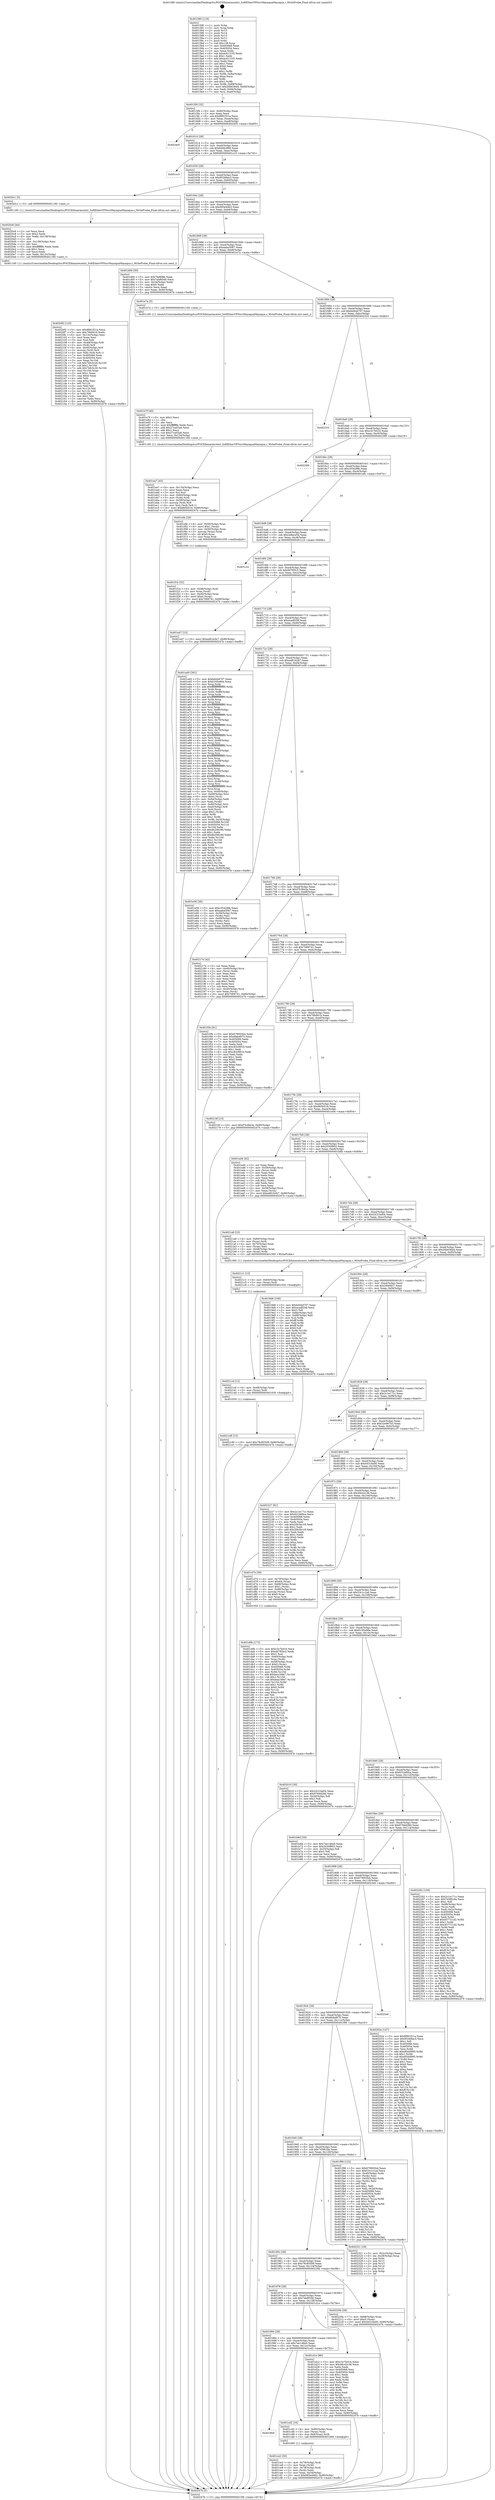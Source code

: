 digraph "0x401580" {
  label = "0x401580 (/mnt/c/Users/mathe/Desktop/tcc/POCII/binaries/extr_SoftEtherVPNsrcMayaquaMayaqua.c_WriteProbe_Final-ollvm.out::main(0))"
  labelloc = "t"
  node[shape=record]

  Entry [label="",width=0.3,height=0.3,shape=circle,fillcolor=black,style=filled]
  "0x4015f4" [label="{
     0x4015f4 [32]\l
     | [instrs]\l
     &nbsp;&nbsp;0x4015f4 \<+6\>: mov -0x90(%rbp),%eax\l
     &nbsp;&nbsp;0x4015fa \<+2\>: mov %eax,%ecx\l
     &nbsp;&nbsp;0x4015fc \<+6\>: sub $0x8891f21a,%ecx\l
     &nbsp;&nbsp;0x401602 \<+6\>: mov %eax,-0xa4(%rbp)\l
     &nbsp;&nbsp;0x401608 \<+6\>: mov %ecx,-0xa8(%rbp)\l
     &nbsp;&nbsp;0x40160e \<+6\>: je 0000000000402405 \<main+0xe85\>\l
  }"]
  "0x402405" [label="{
     0x402405\l
  }", style=dashed]
  "0x401614" [label="{
     0x401614 [28]\l
     | [instrs]\l
     &nbsp;&nbsp;0x401614 \<+5\>: jmp 0000000000401619 \<main+0x99\>\l
     &nbsp;&nbsp;0x401619 \<+6\>: mov -0xa4(%rbp),%eax\l
     &nbsp;&nbsp;0x40161f \<+5\>: sub $0x9446c666,%eax\l
     &nbsp;&nbsp;0x401624 \<+6\>: mov %eax,-0xac(%rbp)\l
     &nbsp;&nbsp;0x40162a \<+6\>: je 0000000000401cc3 \<main+0x743\>\l
  }"]
  Exit [label="",width=0.3,height=0.3,shape=circle,fillcolor=black,style=filled,peripheries=2]
  "0x401cc3" [label="{
     0x401cc3\l
  }", style=dashed]
  "0x401630" [label="{
     0x401630 [28]\l
     | [instrs]\l
     &nbsp;&nbsp;0x401630 \<+5\>: jmp 0000000000401635 \<main+0xb5\>\l
     &nbsp;&nbsp;0x401635 \<+6\>: mov -0xa4(%rbp),%eax\l
     &nbsp;&nbsp;0x40163b \<+5\>: sub $0x95268ac3,%eax\l
     &nbsp;&nbsp;0x401640 \<+6\>: mov %eax,-0xb0(%rbp)\l
     &nbsp;&nbsp;0x401646 \<+6\>: je 00000000004020c1 \<main+0xb41\>\l
  }"]
  "0x4021d9" [label="{
     0x4021d9 [15]\l
     | [instrs]\l
     &nbsp;&nbsp;0x4021d9 \<+10\>: movl $0x78c85509,-0x90(%rbp)\l
     &nbsp;&nbsp;0x4021e3 \<+5\>: jmp 000000000040247b \<main+0xefb\>\l
  }"]
  "0x4020c1" [label="{
     0x4020c1 [5]\l
     | [instrs]\l
     &nbsp;&nbsp;0x4020c1 \<+5\>: call 0000000000401160 \<next_i\>\l
     | [calls]\l
     &nbsp;&nbsp;0x401160 \{1\} (/mnt/c/Users/mathe/Desktop/tcc/POCII/binaries/extr_SoftEtherVPNsrcMayaquaMayaqua.c_WriteProbe_Final-ollvm.out::next_i)\l
  }"]
  "0x40164c" [label="{
     0x40164c [28]\l
     | [instrs]\l
     &nbsp;&nbsp;0x40164c \<+5\>: jmp 0000000000401651 \<main+0xd1\>\l
     &nbsp;&nbsp;0x401651 \<+6\>: mov -0xa4(%rbp),%eax\l
     &nbsp;&nbsp;0x401657 \<+5\>: sub $0x993e4463,%eax\l
     &nbsp;&nbsp;0x40165c \<+6\>: mov %eax,-0xb4(%rbp)\l
     &nbsp;&nbsp;0x401662 \<+6\>: je 0000000000401d00 \<main+0x780\>\l
  }"]
  "0x4021cd" [label="{
     0x4021cd [12]\l
     | [instrs]\l
     &nbsp;&nbsp;0x4021cd \<+4\>: mov -0x48(%rbp),%rax\l
     &nbsp;&nbsp;0x4021d1 \<+3\>: mov (%rax),%rdi\l
     &nbsp;&nbsp;0x4021d4 \<+5\>: call 0000000000401030 \<free@plt\>\l
     | [calls]\l
     &nbsp;&nbsp;0x401030 \{1\} (unknown)\l
  }"]
  "0x401d00" [label="{
     0x401d00 [30]\l
     | [instrs]\l
     &nbsp;&nbsp;0x401d00 \<+5\>: mov $0x7faf6f8b,%eax\l
     &nbsp;&nbsp;0x401d05 \<+5\>: mov $0x7abf6546,%ecx\l
     &nbsp;&nbsp;0x401d0a \<+3\>: mov -0x34(%rbp),%edx\l
     &nbsp;&nbsp;0x401d0d \<+3\>: cmp $0x0,%edx\l
     &nbsp;&nbsp;0x401d10 \<+3\>: cmove %ecx,%eax\l
     &nbsp;&nbsp;0x401d13 \<+6\>: mov %eax,-0x90(%rbp)\l
     &nbsp;&nbsp;0x401d19 \<+5\>: jmp 000000000040247b \<main+0xefb\>\l
  }"]
  "0x401668" [label="{
     0x401668 [28]\l
     | [instrs]\l
     &nbsp;&nbsp;0x401668 \<+5\>: jmp 000000000040166d \<main+0xed\>\l
     &nbsp;&nbsp;0x40166d \<+6\>: mov -0xa4(%rbp),%eax\l
     &nbsp;&nbsp;0x401673 \<+5\>: sub $0xaaba3087,%eax\l
     &nbsp;&nbsp;0x401678 \<+6\>: mov %eax,-0xb8(%rbp)\l
     &nbsp;&nbsp;0x40167e \<+6\>: je 0000000000401e7a \<main+0x8fa\>\l
  }"]
  "0x4021c1" [label="{
     0x4021c1 [12]\l
     | [instrs]\l
     &nbsp;&nbsp;0x4021c1 \<+4\>: mov -0x60(%rbp),%rax\l
     &nbsp;&nbsp;0x4021c5 \<+3\>: mov (%rax),%rdi\l
     &nbsp;&nbsp;0x4021c8 \<+5\>: call 0000000000401030 \<free@plt\>\l
     | [calls]\l
     &nbsp;&nbsp;0x401030 \{1\} (unknown)\l
  }"]
  "0x401e7a" [label="{
     0x401e7a [5]\l
     | [instrs]\l
     &nbsp;&nbsp;0x401e7a \<+5\>: call 0000000000401160 \<next_i\>\l
     | [calls]\l
     &nbsp;&nbsp;0x401160 \{1\} (/mnt/c/Users/mathe/Desktop/tcc/POCII/binaries/extr_SoftEtherVPNsrcMayaquaMayaqua.c_WriteProbe_Final-ollvm.out::next_i)\l
  }"]
  "0x401684" [label="{
     0x401684 [28]\l
     | [instrs]\l
     &nbsp;&nbsp;0x401684 \<+5\>: jmp 0000000000401689 \<main+0x109\>\l
     &nbsp;&nbsp;0x401689 \<+6\>: mov -0xa4(%rbp),%eax\l
     &nbsp;&nbsp;0x40168f \<+5\>: sub $0xbd44d707,%eax\l
     &nbsp;&nbsp;0x401694 \<+6\>: mov %eax,-0xbc(%rbp)\l
     &nbsp;&nbsp;0x40169a \<+6\>: je 0000000000402333 \<main+0xdb3\>\l
  }"]
  "0x4020f2" [label="{
     0x4020f2 [125]\l
     | [instrs]\l
     &nbsp;&nbsp;0x4020f2 \<+5\>: mov $0x8891f21a,%ecx\l
     &nbsp;&nbsp;0x4020f7 \<+5\>: mov $0x76b841b,%edx\l
     &nbsp;&nbsp;0x4020fc \<+6\>: mov -0x13c(%rbp),%esi\l
     &nbsp;&nbsp;0x402102 \<+3\>: imul %eax,%esi\l
     &nbsp;&nbsp;0x402105 \<+3\>: mov %sil,%dil\l
     &nbsp;&nbsp;0x402108 \<+4\>: mov -0x48(%rbp),%r8\l
     &nbsp;&nbsp;0x40210c \<+3\>: mov (%r8),%r8\l
     &nbsp;&nbsp;0x40210f \<+4\>: mov -0x40(%rbp),%r9\l
     &nbsp;&nbsp;0x402113 \<+3\>: movslq (%r9),%r9\l
     &nbsp;&nbsp;0x402116 \<+4\>: mov %dil,(%r8,%r9,1)\l
     &nbsp;&nbsp;0x40211a \<+7\>: mov 0x405068,%eax\l
     &nbsp;&nbsp;0x402121 \<+7\>: mov 0x405054,%esi\l
     &nbsp;&nbsp;0x402128 \<+3\>: mov %eax,%r10d\l
     &nbsp;&nbsp;0x40212b \<+7\>: sub $0x7bfc3c20,%r10d\l
     &nbsp;&nbsp;0x402132 \<+4\>: sub $0x1,%r10d\l
     &nbsp;&nbsp;0x402136 \<+7\>: add $0x7bfc3c20,%r10d\l
     &nbsp;&nbsp;0x40213d \<+4\>: imul %r10d,%eax\l
     &nbsp;&nbsp;0x402141 \<+3\>: and $0x1,%eax\l
     &nbsp;&nbsp;0x402144 \<+3\>: cmp $0x0,%eax\l
     &nbsp;&nbsp;0x402147 \<+4\>: sete %dil\l
     &nbsp;&nbsp;0x40214b \<+3\>: cmp $0xa,%esi\l
     &nbsp;&nbsp;0x40214e \<+4\>: setl %r11b\l
     &nbsp;&nbsp;0x402152 \<+3\>: mov %dil,%bl\l
     &nbsp;&nbsp;0x402155 \<+3\>: and %r11b,%bl\l
     &nbsp;&nbsp;0x402158 \<+3\>: xor %r11b,%dil\l
     &nbsp;&nbsp;0x40215b \<+3\>: or %dil,%bl\l
     &nbsp;&nbsp;0x40215e \<+3\>: test $0x1,%bl\l
     &nbsp;&nbsp;0x402161 \<+3\>: cmovne %edx,%ecx\l
     &nbsp;&nbsp;0x402164 \<+6\>: mov %ecx,-0x90(%rbp)\l
     &nbsp;&nbsp;0x40216a \<+5\>: jmp 000000000040247b \<main+0xefb\>\l
  }"]
  "0x402333" [label="{
     0x402333\l
  }", style=dashed]
  "0x4016a0" [label="{
     0x4016a0 [28]\l
     | [instrs]\l
     &nbsp;&nbsp;0x4016a0 \<+5\>: jmp 00000000004016a5 \<main+0x125\>\l
     &nbsp;&nbsp;0x4016a5 \<+6\>: mov -0xa4(%rbp),%eax\l
     &nbsp;&nbsp;0x4016ab \<+5\>: sub $0xc3c7b016,%eax\l
     &nbsp;&nbsp;0x4016b0 \<+6\>: mov %eax,-0xc0(%rbp)\l
     &nbsp;&nbsp;0x4016b6 \<+6\>: je 0000000000402399 \<main+0xe19\>\l
  }"]
  "0x4020c6" [label="{
     0x4020c6 [44]\l
     | [instrs]\l
     &nbsp;&nbsp;0x4020c6 \<+2\>: xor %ecx,%ecx\l
     &nbsp;&nbsp;0x4020c8 \<+5\>: mov $0x2,%edx\l
     &nbsp;&nbsp;0x4020cd \<+6\>: mov %edx,-0x138(%rbp)\l
     &nbsp;&nbsp;0x4020d3 \<+1\>: cltd\l
     &nbsp;&nbsp;0x4020d4 \<+6\>: mov -0x138(%rbp),%esi\l
     &nbsp;&nbsp;0x4020da \<+2\>: idiv %esi\l
     &nbsp;&nbsp;0x4020dc \<+6\>: imul $0xfffffffe,%edx,%edx\l
     &nbsp;&nbsp;0x4020e2 \<+3\>: sub $0x1,%ecx\l
     &nbsp;&nbsp;0x4020e5 \<+2\>: sub %ecx,%edx\l
     &nbsp;&nbsp;0x4020e7 \<+6\>: mov %edx,-0x13c(%rbp)\l
     &nbsp;&nbsp;0x4020ed \<+5\>: call 0000000000401160 \<next_i\>\l
     | [calls]\l
     &nbsp;&nbsp;0x401160 \{1\} (/mnt/c/Users/mathe/Desktop/tcc/POCII/binaries/extr_SoftEtherVPNsrcMayaquaMayaqua.c_WriteProbe_Final-ollvm.out::next_i)\l
  }"]
  "0x402399" [label="{
     0x402399\l
  }", style=dashed]
  "0x4016bc" [label="{
     0x4016bc [28]\l
     | [instrs]\l
     &nbsp;&nbsp;0x4016bc \<+5\>: jmp 00000000004016c1 \<main+0x141\>\l
     &nbsp;&nbsp;0x4016c1 \<+6\>: mov -0xa4(%rbp),%eax\l
     &nbsp;&nbsp;0x4016c7 \<+5\>: sub $0xc55428fe,%eax\l
     &nbsp;&nbsp;0x4016cc \<+6\>: mov %eax,-0xc4(%rbp)\l
     &nbsp;&nbsp;0x4016d2 \<+6\>: je 0000000000401efe \<main+0x97e\>\l
  }"]
  "0x401f1b" [label="{
     0x401f1b [32]\l
     | [instrs]\l
     &nbsp;&nbsp;0x401f1b \<+4\>: mov -0x48(%rbp),%rdi\l
     &nbsp;&nbsp;0x401f1f \<+3\>: mov %rax,(%rdi)\l
     &nbsp;&nbsp;0x401f22 \<+4\>: mov -0x40(%rbp),%rax\l
     &nbsp;&nbsp;0x401f26 \<+6\>: movl $0x0,(%rax)\l
     &nbsp;&nbsp;0x401f2c \<+10\>: movl $0x7069741,-0x90(%rbp)\l
     &nbsp;&nbsp;0x401f36 \<+5\>: jmp 000000000040247b \<main+0xefb\>\l
  }"]
  "0x401efe" [label="{
     0x401efe [29]\l
     | [instrs]\l
     &nbsp;&nbsp;0x401efe \<+4\>: mov -0x50(%rbp),%rax\l
     &nbsp;&nbsp;0x401f02 \<+6\>: movl $0x1,(%rax)\l
     &nbsp;&nbsp;0x401f08 \<+4\>: mov -0x50(%rbp),%rax\l
     &nbsp;&nbsp;0x401f0c \<+3\>: movslq (%rax),%rax\l
     &nbsp;&nbsp;0x401f0f \<+4\>: shl $0x0,%rax\l
     &nbsp;&nbsp;0x401f13 \<+3\>: mov %rax,%rdi\l
     &nbsp;&nbsp;0x401f16 \<+5\>: call 0000000000401050 \<malloc@plt\>\l
     | [calls]\l
     &nbsp;&nbsp;0x401050 \{1\} (unknown)\l
  }"]
  "0x4016d8" [label="{
     0x4016d8 [28]\l
     | [instrs]\l
     &nbsp;&nbsp;0x4016d8 \<+5\>: jmp 00000000004016dd \<main+0x15d\>\l
     &nbsp;&nbsp;0x4016dd \<+6\>: mov -0xa4(%rbp),%eax\l
     &nbsp;&nbsp;0x4016e3 \<+5\>: sub $0xcb8ece5d,%eax\l
     &nbsp;&nbsp;0x4016e8 \<+6\>: mov %eax,-0xc8(%rbp)\l
     &nbsp;&nbsp;0x4016ee \<+6\>: je 0000000000401c1e \<main+0x69e\>\l
  }"]
  "0x401ea7" [label="{
     0x401ea7 [45]\l
     | [instrs]\l
     &nbsp;&nbsp;0x401ea7 \<+6\>: mov -0x134(%rbp),%ecx\l
     &nbsp;&nbsp;0x401ead \<+3\>: imul %eax,%ecx\l
     &nbsp;&nbsp;0x401eb0 \<+3\>: mov %cl,%sil\l
     &nbsp;&nbsp;0x401eb3 \<+4\>: mov -0x60(%rbp),%rdi\l
     &nbsp;&nbsp;0x401eb7 \<+3\>: mov (%rdi),%rdi\l
     &nbsp;&nbsp;0x401eba \<+4\>: mov -0x58(%rbp),%r8\l
     &nbsp;&nbsp;0x401ebe \<+3\>: movslq (%r8),%r8\l
     &nbsp;&nbsp;0x401ec1 \<+4\>: mov %sil,(%rdi,%r8,1)\l
     &nbsp;&nbsp;0x401ec5 \<+10\>: movl $0x865b516,-0x90(%rbp)\l
     &nbsp;&nbsp;0x401ecf \<+5\>: jmp 000000000040247b \<main+0xefb\>\l
  }"]
  "0x401c1e" [label="{
     0x401c1e\l
  }", style=dashed]
  "0x4016f4" [label="{
     0x4016f4 [28]\l
     | [instrs]\l
     &nbsp;&nbsp;0x4016f4 \<+5\>: jmp 00000000004016f9 \<main+0x179\>\l
     &nbsp;&nbsp;0x4016f9 \<+6\>: mov -0xa4(%rbp),%eax\l
     &nbsp;&nbsp;0x4016ff \<+5\>: sub $0xdd7f05c2,%eax\l
     &nbsp;&nbsp;0x401704 \<+6\>: mov %eax,-0xcc(%rbp)\l
     &nbsp;&nbsp;0x40170a \<+6\>: je 0000000000401e47 \<main+0x8c7\>\l
  }"]
  "0x401e7f" [label="{
     0x401e7f [40]\l
     | [instrs]\l
     &nbsp;&nbsp;0x401e7f \<+5\>: mov $0x2,%ecx\l
     &nbsp;&nbsp;0x401e84 \<+1\>: cltd\l
     &nbsp;&nbsp;0x401e85 \<+2\>: idiv %ecx\l
     &nbsp;&nbsp;0x401e87 \<+6\>: imul $0xfffffffe,%edx,%ecx\l
     &nbsp;&nbsp;0x401e8d \<+6\>: add $0x27ca02a6,%ecx\l
     &nbsp;&nbsp;0x401e93 \<+3\>: add $0x1,%ecx\l
     &nbsp;&nbsp;0x401e96 \<+6\>: sub $0x27ca02a6,%ecx\l
     &nbsp;&nbsp;0x401e9c \<+6\>: mov %ecx,-0x134(%rbp)\l
     &nbsp;&nbsp;0x401ea2 \<+5\>: call 0000000000401160 \<next_i\>\l
     | [calls]\l
     &nbsp;&nbsp;0x401160 \{1\} (/mnt/c/Users/mathe/Desktop/tcc/POCII/binaries/extr_SoftEtherVPNsrcMayaquaMayaqua.c_WriteProbe_Final-ollvm.out::next_i)\l
  }"]
  "0x401e47" [label="{
     0x401e47 [15]\l
     | [instrs]\l
     &nbsp;&nbsp;0x401e47 \<+10\>: movl $0xed81b2b7,-0x90(%rbp)\l
     &nbsp;&nbsp;0x401e51 \<+5\>: jmp 000000000040247b \<main+0xefb\>\l
  }"]
  "0x401710" [label="{
     0x401710 [28]\l
     | [instrs]\l
     &nbsp;&nbsp;0x401710 \<+5\>: jmp 0000000000401715 \<main+0x195\>\l
     &nbsp;&nbsp;0x401715 \<+6\>: mov -0xa4(%rbp),%eax\l
     &nbsp;&nbsp;0x40171b \<+5\>: sub $0xecadf258,%eax\l
     &nbsp;&nbsp;0x401720 \<+6\>: mov %eax,-0xd0(%rbp)\l
     &nbsp;&nbsp;0x401726 \<+6\>: je 0000000000401a40 \<main+0x4c0\>\l
  }"]
  "0x401d9b" [label="{
     0x401d9b [172]\l
     | [instrs]\l
     &nbsp;&nbsp;0x401d9b \<+5\>: mov $0xc3c7b016,%ecx\l
     &nbsp;&nbsp;0x401da0 \<+5\>: mov $0xdd7f05c2,%edx\l
     &nbsp;&nbsp;0x401da5 \<+3\>: mov $0x1,%sil\l
     &nbsp;&nbsp;0x401da8 \<+4\>: mov -0x60(%rbp),%rdi\l
     &nbsp;&nbsp;0x401dac \<+3\>: mov %rax,(%rdi)\l
     &nbsp;&nbsp;0x401daf \<+4\>: mov -0x58(%rbp),%rax\l
     &nbsp;&nbsp;0x401db3 \<+6\>: movl $0x0,(%rax)\l
     &nbsp;&nbsp;0x401db9 \<+8\>: mov 0x405068,%r8d\l
     &nbsp;&nbsp;0x401dc1 \<+8\>: mov 0x405054,%r9d\l
     &nbsp;&nbsp;0x401dc9 \<+3\>: mov %r8d,%r10d\l
     &nbsp;&nbsp;0x401dcc \<+7\>: add $0xbea168e7,%r10d\l
     &nbsp;&nbsp;0x401dd3 \<+4\>: sub $0x1,%r10d\l
     &nbsp;&nbsp;0x401dd7 \<+7\>: sub $0xbea168e7,%r10d\l
     &nbsp;&nbsp;0x401dde \<+4\>: imul %r10d,%r8d\l
     &nbsp;&nbsp;0x401de2 \<+4\>: and $0x1,%r8d\l
     &nbsp;&nbsp;0x401de6 \<+4\>: cmp $0x0,%r8d\l
     &nbsp;&nbsp;0x401dea \<+4\>: sete %r11b\l
     &nbsp;&nbsp;0x401dee \<+4\>: cmp $0xa,%r9d\l
     &nbsp;&nbsp;0x401df2 \<+3\>: setl %bl\l
     &nbsp;&nbsp;0x401df5 \<+3\>: mov %r11b,%r14b\l
     &nbsp;&nbsp;0x401df8 \<+4\>: xor $0xff,%r14b\l
     &nbsp;&nbsp;0x401dfc \<+3\>: mov %bl,%r15b\l
     &nbsp;&nbsp;0x401dff \<+4\>: xor $0xff,%r15b\l
     &nbsp;&nbsp;0x401e03 \<+4\>: xor $0x0,%sil\l
     &nbsp;&nbsp;0x401e07 \<+3\>: mov %r14b,%r12b\l
     &nbsp;&nbsp;0x401e0a \<+4\>: and $0x0,%r12b\l
     &nbsp;&nbsp;0x401e0e \<+3\>: and %sil,%r11b\l
     &nbsp;&nbsp;0x401e11 \<+3\>: mov %r15b,%r13b\l
     &nbsp;&nbsp;0x401e14 \<+4\>: and $0x0,%r13b\l
     &nbsp;&nbsp;0x401e18 \<+3\>: and %sil,%bl\l
     &nbsp;&nbsp;0x401e1b \<+3\>: or %r11b,%r12b\l
     &nbsp;&nbsp;0x401e1e \<+3\>: or %bl,%r13b\l
     &nbsp;&nbsp;0x401e21 \<+3\>: xor %r13b,%r12b\l
     &nbsp;&nbsp;0x401e24 \<+3\>: or %r15b,%r14b\l
     &nbsp;&nbsp;0x401e27 \<+4\>: xor $0xff,%r14b\l
     &nbsp;&nbsp;0x401e2b \<+4\>: or $0x0,%sil\l
     &nbsp;&nbsp;0x401e2f \<+3\>: and %sil,%r14b\l
     &nbsp;&nbsp;0x401e32 \<+3\>: or %r14b,%r12b\l
     &nbsp;&nbsp;0x401e35 \<+4\>: test $0x1,%r12b\l
     &nbsp;&nbsp;0x401e39 \<+3\>: cmovne %edx,%ecx\l
     &nbsp;&nbsp;0x401e3c \<+6\>: mov %ecx,-0x90(%rbp)\l
     &nbsp;&nbsp;0x401e42 \<+5\>: jmp 000000000040247b \<main+0xefb\>\l
  }"]
  "0x401a40" [label="{
     0x401a40 [301]\l
     | [instrs]\l
     &nbsp;&nbsp;0x401a40 \<+5\>: mov $0xbd44d707,%eax\l
     &nbsp;&nbsp;0x401a45 \<+5\>: mov $0x6165a90e,%ecx\l
     &nbsp;&nbsp;0x401a4a \<+3\>: mov %rsp,%rdx\l
     &nbsp;&nbsp;0x401a4d \<+4\>: add $0xfffffffffffffff0,%rdx\l
     &nbsp;&nbsp;0x401a51 \<+3\>: mov %rdx,%rsp\l
     &nbsp;&nbsp;0x401a54 \<+7\>: mov %rdx,-0x88(%rbp)\l
     &nbsp;&nbsp;0x401a5b \<+3\>: mov %rsp,%rdx\l
     &nbsp;&nbsp;0x401a5e \<+4\>: add $0xfffffffffffffff0,%rdx\l
     &nbsp;&nbsp;0x401a62 \<+3\>: mov %rdx,%rsp\l
     &nbsp;&nbsp;0x401a65 \<+3\>: mov %rsp,%rsi\l
     &nbsp;&nbsp;0x401a68 \<+4\>: add $0xfffffffffffffff0,%rsi\l
     &nbsp;&nbsp;0x401a6c \<+3\>: mov %rsi,%rsp\l
     &nbsp;&nbsp;0x401a6f \<+4\>: mov %rsi,-0x80(%rbp)\l
     &nbsp;&nbsp;0x401a73 \<+3\>: mov %rsp,%rsi\l
     &nbsp;&nbsp;0x401a76 \<+4\>: add $0xfffffffffffffff0,%rsi\l
     &nbsp;&nbsp;0x401a7a \<+3\>: mov %rsi,%rsp\l
     &nbsp;&nbsp;0x401a7d \<+4\>: mov %rsi,-0x78(%rbp)\l
     &nbsp;&nbsp;0x401a81 \<+3\>: mov %rsp,%rsi\l
     &nbsp;&nbsp;0x401a84 \<+4\>: add $0xfffffffffffffff0,%rsi\l
     &nbsp;&nbsp;0x401a88 \<+3\>: mov %rsi,%rsp\l
     &nbsp;&nbsp;0x401a8b \<+4\>: mov %rsi,-0x70(%rbp)\l
     &nbsp;&nbsp;0x401a8f \<+3\>: mov %rsp,%rsi\l
     &nbsp;&nbsp;0x401a92 \<+4\>: add $0xfffffffffffffff0,%rsi\l
     &nbsp;&nbsp;0x401a96 \<+3\>: mov %rsi,%rsp\l
     &nbsp;&nbsp;0x401a99 \<+4\>: mov %rsi,-0x68(%rbp)\l
     &nbsp;&nbsp;0x401a9d \<+3\>: mov %rsp,%rsi\l
     &nbsp;&nbsp;0x401aa0 \<+4\>: add $0xfffffffffffffff0,%rsi\l
     &nbsp;&nbsp;0x401aa4 \<+3\>: mov %rsi,%rsp\l
     &nbsp;&nbsp;0x401aa7 \<+4\>: mov %rsi,-0x60(%rbp)\l
     &nbsp;&nbsp;0x401aab \<+3\>: mov %rsp,%rsi\l
     &nbsp;&nbsp;0x401aae \<+4\>: add $0xfffffffffffffff0,%rsi\l
     &nbsp;&nbsp;0x401ab2 \<+3\>: mov %rsi,%rsp\l
     &nbsp;&nbsp;0x401ab5 \<+4\>: mov %rsi,-0x58(%rbp)\l
     &nbsp;&nbsp;0x401ab9 \<+3\>: mov %rsp,%rsi\l
     &nbsp;&nbsp;0x401abc \<+4\>: add $0xfffffffffffffff0,%rsi\l
     &nbsp;&nbsp;0x401ac0 \<+3\>: mov %rsi,%rsp\l
     &nbsp;&nbsp;0x401ac3 \<+4\>: mov %rsi,-0x50(%rbp)\l
     &nbsp;&nbsp;0x401ac7 \<+3\>: mov %rsp,%rsi\l
     &nbsp;&nbsp;0x401aca \<+4\>: add $0xfffffffffffffff0,%rsi\l
     &nbsp;&nbsp;0x401ace \<+3\>: mov %rsi,%rsp\l
     &nbsp;&nbsp;0x401ad1 \<+4\>: mov %rsi,-0x48(%rbp)\l
     &nbsp;&nbsp;0x401ad5 \<+3\>: mov %rsp,%rsi\l
     &nbsp;&nbsp;0x401ad8 \<+4\>: add $0xfffffffffffffff0,%rsi\l
     &nbsp;&nbsp;0x401adc \<+3\>: mov %rsi,%rsp\l
     &nbsp;&nbsp;0x401adf \<+4\>: mov %rsi,-0x40(%rbp)\l
     &nbsp;&nbsp;0x401ae3 \<+7\>: mov -0x88(%rbp),%rsi\l
     &nbsp;&nbsp;0x401aea \<+6\>: movl $0x0,(%rsi)\l
     &nbsp;&nbsp;0x401af0 \<+6\>: mov -0x94(%rbp),%edi\l
     &nbsp;&nbsp;0x401af6 \<+2\>: mov %edi,(%rdx)\l
     &nbsp;&nbsp;0x401af8 \<+4\>: mov -0x80(%rbp),%rsi\l
     &nbsp;&nbsp;0x401afc \<+7\>: mov -0xa0(%rbp),%r8\l
     &nbsp;&nbsp;0x401b03 \<+3\>: mov %r8,(%rsi)\l
     &nbsp;&nbsp;0x401b06 \<+3\>: cmpl $0x2,(%rdx)\l
     &nbsp;&nbsp;0x401b09 \<+4\>: setne %r9b\l
     &nbsp;&nbsp;0x401b0d \<+4\>: and $0x1,%r9b\l
     &nbsp;&nbsp;0x401b11 \<+4\>: mov %r9b,-0x35(%rbp)\l
     &nbsp;&nbsp;0x401b15 \<+8\>: mov 0x405068,%r10d\l
     &nbsp;&nbsp;0x401b1d \<+8\>: mov 0x405054,%r11d\l
     &nbsp;&nbsp;0x401b25 \<+3\>: mov %r10d,%ebx\l
     &nbsp;&nbsp;0x401b28 \<+6\>: sub $0x6b206c90,%ebx\l
     &nbsp;&nbsp;0x401b2e \<+3\>: sub $0x1,%ebx\l
     &nbsp;&nbsp;0x401b31 \<+6\>: add $0x6b206c90,%ebx\l
     &nbsp;&nbsp;0x401b37 \<+4\>: imul %ebx,%r10d\l
     &nbsp;&nbsp;0x401b3b \<+4\>: and $0x1,%r10d\l
     &nbsp;&nbsp;0x401b3f \<+4\>: cmp $0x0,%r10d\l
     &nbsp;&nbsp;0x401b43 \<+4\>: sete %r9b\l
     &nbsp;&nbsp;0x401b47 \<+4\>: cmp $0xa,%r11d\l
     &nbsp;&nbsp;0x401b4b \<+4\>: setl %r14b\l
     &nbsp;&nbsp;0x401b4f \<+3\>: mov %r9b,%r15b\l
     &nbsp;&nbsp;0x401b52 \<+3\>: and %r14b,%r15b\l
     &nbsp;&nbsp;0x401b55 \<+3\>: xor %r14b,%r9b\l
     &nbsp;&nbsp;0x401b58 \<+3\>: or %r9b,%r15b\l
     &nbsp;&nbsp;0x401b5b \<+4\>: test $0x1,%r15b\l
     &nbsp;&nbsp;0x401b5f \<+3\>: cmovne %ecx,%eax\l
     &nbsp;&nbsp;0x401b62 \<+6\>: mov %eax,-0x90(%rbp)\l
     &nbsp;&nbsp;0x401b68 \<+5\>: jmp 000000000040247b \<main+0xefb\>\l
  }"]
  "0x40172c" [label="{
     0x40172c [28]\l
     | [instrs]\l
     &nbsp;&nbsp;0x40172c \<+5\>: jmp 0000000000401731 \<main+0x1b1\>\l
     &nbsp;&nbsp;0x401731 \<+6\>: mov -0xa4(%rbp),%eax\l
     &nbsp;&nbsp;0x401737 \<+5\>: sub $0xed81b2b7,%eax\l
     &nbsp;&nbsp;0x40173c \<+6\>: mov %eax,-0xd4(%rbp)\l
     &nbsp;&nbsp;0x401742 \<+6\>: je 0000000000401e56 \<main+0x8d6\>\l
  }"]
  "0x401ce2" [label="{
     0x401ce2 [30]\l
     | [instrs]\l
     &nbsp;&nbsp;0x401ce2 \<+4\>: mov -0x78(%rbp),%rdi\l
     &nbsp;&nbsp;0x401ce6 \<+2\>: mov %eax,(%rdi)\l
     &nbsp;&nbsp;0x401ce8 \<+4\>: mov -0x78(%rbp),%rdi\l
     &nbsp;&nbsp;0x401cec \<+2\>: mov (%rdi),%eax\l
     &nbsp;&nbsp;0x401cee \<+3\>: mov %eax,-0x34(%rbp)\l
     &nbsp;&nbsp;0x401cf1 \<+10\>: movl $0x993e4463,-0x90(%rbp)\l
     &nbsp;&nbsp;0x401cfb \<+5\>: jmp 000000000040247b \<main+0xefb\>\l
  }"]
  "0x401e56" [label="{
     0x401e56 [36]\l
     | [instrs]\l
     &nbsp;&nbsp;0x401e56 \<+5\>: mov $0xc55428fe,%eax\l
     &nbsp;&nbsp;0x401e5b \<+5\>: mov $0xaaba3087,%ecx\l
     &nbsp;&nbsp;0x401e60 \<+4\>: mov -0x58(%rbp),%rdx\l
     &nbsp;&nbsp;0x401e64 \<+2\>: mov (%rdx),%esi\l
     &nbsp;&nbsp;0x401e66 \<+4\>: mov -0x68(%rbp),%rdx\l
     &nbsp;&nbsp;0x401e6a \<+2\>: cmp (%rdx),%esi\l
     &nbsp;&nbsp;0x401e6c \<+3\>: cmovl %ecx,%eax\l
     &nbsp;&nbsp;0x401e6f \<+6\>: mov %eax,-0x90(%rbp)\l
     &nbsp;&nbsp;0x401e75 \<+5\>: jmp 000000000040247b \<main+0xefb\>\l
  }"]
  "0x401748" [label="{
     0x401748 [28]\l
     | [instrs]\l
     &nbsp;&nbsp;0x401748 \<+5\>: jmp 000000000040174d \<main+0x1cd\>\l
     &nbsp;&nbsp;0x40174d \<+6\>: mov -0xa4(%rbp),%eax\l
     &nbsp;&nbsp;0x401753 \<+5\>: sub $0xf7b36e3a,%eax\l
     &nbsp;&nbsp;0x401758 \<+6\>: mov %eax,-0xd8(%rbp)\l
     &nbsp;&nbsp;0x40175e \<+6\>: je 000000000040217e \<main+0xbfe\>\l
  }"]
  "0x4019b0" [label="{
     0x4019b0\l
  }", style=dashed]
  "0x40217e" [label="{
     0x40217e [42]\l
     | [instrs]\l
     &nbsp;&nbsp;0x40217e \<+2\>: xor %eax,%eax\l
     &nbsp;&nbsp;0x402180 \<+4\>: mov -0x40(%rbp),%rcx\l
     &nbsp;&nbsp;0x402184 \<+2\>: mov (%rcx),%edx\l
     &nbsp;&nbsp;0x402186 \<+2\>: mov %eax,%esi\l
     &nbsp;&nbsp;0x402188 \<+2\>: sub %edx,%esi\l
     &nbsp;&nbsp;0x40218a \<+2\>: mov %eax,%edx\l
     &nbsp;&nbsp;0x40218c \<+3\>: sub $0x1,%edx\l
     &nbsp;&nbsp;0x40218f \<+2\>: add %edx,%esi\l
     &nbsp;&nbsp;0x402191 \<+2\>: sub %esi,%eax\l
     &nbsp;&nbsp;0x402193 \<+4\>: mov -0x40(%rbp),%rcx\l
     &nbsp;&nbsp;0x402197 \<+2\>: mov %eax,(%rcx)\l
     &nbsp;&nbsp;0x402199 \<+10\>: movl $0x7069741,-0x90(%rbp)\l
     &nbsp;&nbsp;0x4021a3 \<+5\>: jmp 000000000040247b \<main+0xefb\>\l
  }"]
  "0x401764" [label="{
     0x401764 [28]\l
     | [instrs]\l
     &nbsp;&nbsp;0x401764 \<+5\>: jmp 0000000000401769 \<main+0x1e9\>\l
     &nbsp;&nbsp;0x401769 \<+6\>: mov -0xa4(%rbp),%eax\l
     &nbsp;&nbsp;0x40176f \<+5\>: sub $0x7069741,%eax\l
     &nbsp;&nbsp;0x401774 \<+6\>: mov %eax,-0xdc(%rbp)\l
     &nbsp;&nbsp;0x40177a \<+6\>: je 0000000000401f3b \<main+0x9bb\>\l
  }"]
  "0x401cd2" [label="{
     0x401cd2 [16]\l
     | [instrs]\l
     &nbsp;&nbsp;0x401cd2 \<+4\>: mov -0x80(%rbp),%rax\l
     &nbsp;&nbsp;0x401cd6 \<+3\>: mov (%rax),%rax\l
     &nbsp;&nbsp;0x401cd9 \<+4\>: mov 0x8(%rax),%rdi\l
     &nbsp;&nbsp;0x401cdd \<+5\>: call 0000000000401060 \<atoi@plt\>\l
     | [calls]\l
     &nbsp;&nbsp;0x401060 \{1\} (unknown)\l
  }"]
  "0x401f3b" [label="{
     0x401f3b [91]\l
     | [instrs]\l
     &nbsp;&nbsp;0x401f3b \<+5\>: mov $0x679002b4,%eax\l
     &nbsp;&nbsp;0x401f40 \<+5\>: mov $0x6fabd970,%ecx\l
     &nbsp;&nbsp;0x401f45 \<+7\>: mov 0x405068,%edx\l
     &nbsp;&nbsp;0x401f4c \<+7\>: mov 0x405054,%esi\l
     &nbsp;&nbsp;0x401f53 \<+2\>: mov %edx,%edi\l
     &nbsp;&nbsp;0x401f55 \<+6\>: add $0xc83c891b,%edi\l
     &nbsp;&nbsp;0x401f5b \<+3\>: sub $0x1,%edi\l
     &nbsp;&nbsp;0x401f5e \<+6\>: sub $0xc83c891b,%edi\l
     &nbsp;&nbsp;0x401f64 \<+3\>: imul %edi,%edx\l
     &nbsp;&nbsp;0x401f67 \<+3\>: and $0x1,%edx\l
     &nbsp;&nbsp;0x401f6a \<+3\>: cmp $0x0,%edx\l
     &nbsp;&nbsp;0x401f6d \<+4\>: sete %r8b\l
     &nbsp;&nbsp;0x401f71 \<+3\>: cmp $0xa,%esi\l
     &nbsp;&nbsp;0x401f74 \<+4\>: setl %r9b\l
     &nbsp;&nbsp;0x401f78 \<+3\>: mov %r8b,%r10b\l
     &nbsp;&nbsp;0x401f7b \<+3\>: and %r9b,%r10b\l
     &nbsp;&nbsp;0x401f7e \<+3\>: xor %r9b,%r8b\l
     &nbsp;&nbsp;0x401f81 \<+3\>: or %r8b,%r10b\l
     &nbsp;&nbsp;0x401f84 \<+4\>: test $0x1,%r10b\l
     &nbsp;&nbsp;0x401f88 \<+3\>: cmovne %ecx,%eax\l
     &nbsp;&nbsp;0x401f8b \<+6\>: mov %eax,-0x90(%rbp)\l
     &nbsp;&nbsp;0x401f91 \<+5\>: jmp 000000000040247b \<main+0xefb\>\l
  }"]
  "0x401780" [label="{
     0x401780 [28]\l
     | [instrs]\l
     &nbsp;&nbsp;0x401780 \<+5\>: jmp 0000000000401785 \<main+0x205\>\l
     &nbsp;&nbsp;0x401785 \<+6\>: mov -0xa4(%rbp),%eax\l
     &nbsp;&nbsp;0x40178b \<+5\>: sub $0x76b841b,%eax\l
     &nbsp;&nbsp;0x401790 \<+6\>: mov %eax,-0xe0(%rbp)\l
     &nbsp;&nbsp;0x401796 \<+6\>: je 000000000040216f \<main+0xbef\>\l
  }"]
  "0x401994" [label="{
     0x401994 [28]\l
     | [instrs]\l
     &nbsp;&nbsp;0x401994 \<+5\>: jmp 0000000000401999 \<main+0x419\>\l
     &nbsp;&nbsp;0x401999 \<+6\>: mov -0xa4(%rbp),%eax\l
     &nbsp;&nbsp;0x40199f \<+5\>: sub $0x7ee146e0,%eax\l
     &nbsp;&nbsp;0x4019a4 \<+6\>: mov %eax,-0x12c(%rbp)\l
     &nbsp;&nbsp;0x4019aa \<+6\>: je 0000000000401cd2 \<main+0x752\>\l
  }"]
  "0x40216f" [label="{
     0x40216f [15]\l
     | [instrs]\l
     &nbsp;&nbsp;0x40216f \<+10\>: movl $0xf7b36e3a,-0x90(%rbp)\l
     &nbsp;&nbsp;0x402179 \<+5\>: jmp 000000000040247b \<main+0xefb\>\l
  }"]
  "0x40179c" [label="{
     0x40179c [28]\l
     | [instrs]\l
     &nbsp;&nbsp;0x40179c \<+5\>: jmp 00000000004017a1 \<main+0x221\>\l
     &nbsp;&nbsp;0x4017a1 \<+6\>: mov -0xa4(%rbp),%eax\l
     &nbsp;&nbsp;0x4017a7 \<+5\>: sub $0x865b516,%eax\l
     &nbsp;&nbsp;0x4017ac \<+6\>: mov %eax,-0xe4(%rbp)\l
     &nbsp;&nbsp;0x4017b2 \<+6\>: je 0000000000401ed4 \<main+0x954\>\l
  }"]
  "0x401d1e" [label="{
     0x401d1e [86]\l
     | [instrs]\l
     &nbsp;&nbsp;0x401d1e \<+5\>: mov $0xc3c7b016,%eax\l
     &nbsp;&nbsp;0x401d23 \<+5\>: mov $0x49c42c36,%ecx\l
     &nbsp;&nbsp;0x401d28 \<+2\>: xor %edx,%edx\l
     &nbsp;&nbsp;0x401d2a \<+7\>: mov 0x405068,%esi\l
     &nbsp;&nbsp;0x401d31 \<+7\>: mov 0x405054,%edi\l
     &nbsp;&nbsp;0x401d38 \<+3\>: sub $0x1,%edx\l
     &nbsp;&nbsp;0x401d3b \<+3\>: mov %esi,%r8d\l
     &nbsp;&nbsp;0x401d3e \<+3\>: add %edx,%r8d\l
     &nbsp;&nbsp;0x401d41 \<+4\>: imul %r8d,%esi\l
     &nbsp;&nbsp;0x401d45 \<+3\>: and $0x1,%esi\l
     &nbsp;&nbsp;0x401d48 \<+3\>: cmp $0x0,%esi\l
     &nbsp;&nbsp;0x401d4b \<+4\>: sete %r9b\l
     &nbsp;&nbsp;0x401d4f \<+3\>: cmp $0xa,%edi\l
     &nbsp;&nbsp;0x401d52 \<+4\>: setl %r10b\l
     &nbsp;&nbsp;0x401d56 \<+3\>: mov %r9b,%r11b\l
     &nbsp;&nbsp;0x401d59 \<+3\>: and %r10b,%r11b\l
     &nbsp;&nbsp;0x401d5c \<+3\>: xor %r10b,%r9b\l
     &nbsp;&nbsp;0x401d5f \<+3\>: or %r9b,%r11b\l
     &nbsp;&nbsp;0x401d62 \<+4\>: test $0x1,%r11b\l
     &nbsp;&nbsp;0x401d66 \<+3\>: cmovne %ecx,%eax\l
     &nbsp;&nbsp;0x401d69 \<+6\>: mov %eax,-0x90(%rbp)\l
     &nbsp;&nbsp;0x401d6f \<+5\>: jmp 000000000040247b \<main+0xefb\>\l
  }"]
  "0x401ed4" [label="{
     0x401ed4 [42]\l
     | [instrs]\l
     &nbsp;&nbsp;0x401ed4 \<+2\>: xor %eax,%eax\l
     &nbsp;&nbsp;0x401ed6 \<+4\>: mov -0x58(%rbp),%rcx\l
     &nbsp;&nbsp;0x401eda \<+2\>: mov (%rcx),%edx\l
     &nbsp;&nbsp;0x401edc \<+2\>: mov %eax,%esi\l
     &nbsp;&nbsp;0x401ede \<+2\>: sub %edx,%esi\l
     &nbsp;&nbsp;0x401ee0 \<+2\>: mov %eax,%edx\l
     &nbsp;&nbsp;0x401ee2 \<+3\>: sub $0x1,%edx\l
     &nbsp;&nbsp;0x401ee5 \<+2\>: add %edx,%esi\l
     &nbsp;&nbsp;0x401ee7 \<+2\>: sub %esi,%eax\l
     &nbsp;&nbsp;0x401ee9 \<+4\>: mov -0x58(%rbp),%rcx\l
     &nbsp;&nbsp;0x401eed \<+2\>: mov %eax,(%rcx)\l
     &nbsp;&nbsp;0x401eef \<+10\>: movl $0xed81b2b7,-0x90(%rbp)\l
     &nbsp;&nbsp;0x401ef9 \<+5\>: jmp 000000000040247b \<main+0xefb\>\l
  }"]
  "0x4017b8" [label="{
     0x4017b8 [28]\l
     | [instrs]\l
     &nbsp;&nbsp;0x4017b8 \<+5\>: jmp 00000000004017bd \<main+0x23d\>\l
     &nbsp;&nbsp;0x4017bd \<+6\>: mov -0xa4(%rbp),%eax\l
     &nbsp;&nbsp;0x4017c3 \<+5\>: sub $0x2030f903,%eax\l
     &nbsp;&nbsp;0x4017c8 \<+6\>: mov %eax,-0xe8(%rbp)\l
     &nbsp;&nbsp;0x4017ce \<+6\>: je 0000000000401b8b \<main+0x60b\>\l
  }"]
  "0x401978" [label="{
     0x401978 [28]\l
     | [instrs]\l
     &nbsp;&nbsp;0x401978 \<+5\>: jmp 000000000040197d \<main+0x3fd\>\l
     &nbsp;&nbsp;0x40197d \<+6\>: mov -0xa4(%rbp),%eax\l
     &nbsp;&nbsp;0x401983 \<+5\>: sub $0x7abf6546,%eax\l
     &nbsp;&nbsp;0x401988 \<+6\>: mov %eax,-0x128(%rbp)\l
     &nbsp;&nbsp;0x40198e \<+6\>: je 0000000000401d1e \<main+0x79e\>\l
  }"]
  "0x401b8b" [label="{
     0x401b8b\l
  }", style=dashed]
  "0x4017d4" [label="{
     0x4017d4 [28]\l
     | [instrs]\l
     &nbsp;&nbsp;0x4017d4 \<+5\>: jmp 00000000004017d9 \<main+0x259\>\l
     &nbsp;&nbsp;0x4017d9 \<+6\>: mov -0xa4(%rbp),%eax\l
     &nbsp;&nbsp;0x4017df \<+5\>: sub $0x2431bd04,%eax\l
     &nbsp;&nbsp;0x4017e4 \<+6\>: mov %eax,-0xec(%rbp)\l
     &nbsp;&nbsp;0x4017ea \<+6\>: je 00000000004021a8 \<main+0xc28\>\l
  }"]
  "0x40220b" [label="{
     0x40220b [28]\l
     | [instrs]\l
     &nbsp;&nbsp;0x40220b \<+7\>: mov -0x88(%rbp),%rax\l
     &nbsp;&nbsp;0x402212 \<+6\>: movl $0x0,(%rax)\l
     &nbsp;&nbsp;0x402218 \<+10\>: movl $0x44316a95,-0x90(%rbp)\l
     &nbsp;&nbsp;0x402222 \<+5\>: jmp 000000000040247b \<main+0xefb\>\l
  }"]
  "0x4021a8" [label="{
     0x4021a8 [25]\l
     | [instrs]\l
     &nbsp;&nbsp;0x4021a8 \<+4\>: mov -0x60(%rbp),%rax\l
     &nbsp;&nbsp;0x4021ac \<+3\>: mov (%rax),%rdi\l
     &nbsp;&nbsp;0x4021af \<+4\>: mov -0x70(%rbp),%rax\l
     &nbsp;&nbsp;0x4021b3 \<+2\>: mov (%rax),%esi\l
     &nbsp;&nbsp;0x4021b5 \<+4\>: mov -0x48(%rbp),%rax\l
     &nbsp;&nbsp;0x4021b9 \<+3\>: mov (%rax),%rdx\l
     &nbsp;&nbsp;0x4021bc \<+5\>: call 0000000000401560 \<WriteProbe\>\l
     | [calls]\l
     &nbsp;&nbsp;0x401560 \{1\} (/mnt/c/Users/mathe/Desktop/tcc/POCII/binaries/extr_SoftEtherVPNsrcMayaquaMayaqua.c_WriteProbe_Final-ollvm.out::WriteProbe)\l
  }"]
  "0x4017f0" [label="{
     0x4017f0 [28]\l
     | [instrs]\l
     &nbsp;&nbsp;0x4017f0 \<+5\>: jmp 00000000004017f5 \<main+0x275\>\l
     &nbsp;&nbsp;0x4017f5 \<+6\>: mov -0xa4(%rbp),%eax\l
     &nbsp;&nbsp;0x4017fb \<+5\>: sub $0x26b636d4,%eax\l
     &nbsp;&nbsp;0x401800 \<+6\>: mov %eax,-0xf0(%rbp)\l
     &nbsp;&nbsp;0x401806 \<+6\>: je 00000000004019d6 \<main+0x456\>\l
  }"]
  "0x40195c" [label="{
     0x40195c [28]\l
     | [instrs]\l
     &nbsp;&nbsp;0x40195c \<+5\>: jmp 0000000000401961 \<main+0x3e1\>\l
     &nbsp;&nbsp;0x401961 \<+6\>: mov -0xa4(%rbp),%eax\l
     &nbsp;&nbsp;0x401967 \<+5\>: sub $0x78c85509,%eax\l
     &nbsp;&nbsp;0x40196c \<+6\>: mov %eax,-0x124(%rbp)\l
     &nbsp;&nbsp;0x401972 \<+6\>: je 000000000040220b \<main+0xc8b\>\l
  }"]
  "0x4019d6" [label="{
     0x4019d6 [106]\l
     | [instrs]\l
     &nbsp;&nbsp;0x4019d6 \<+5\>: mov $0xbd44d707,%eax\l
     &nbsp;&nbsp;0x4019db \<+5\>: mov $0xecadf258,%ecx\l
     &nbsp;&nbsp;0x4019e0 \<+2\>: mov $0x1,%dl\l
     &nbsp;&nbsp;0x4019e2 \<+7\>: mov -0x8a(%rbp),%sil\l
     &nbsp;&nbsp;0x4019e9 \<+7\>: mov -0x89(%rbp),%dil\l
     &nbsp;&nbsp;0x4019f0 \<+3\>: mov %sil,%r8b\l
     &nbsp;&nbsp;0x4019f3 \<+4\>: xor $0xff,%r8b\l
     &nbsp;&nbsp;0x4019f7 \<+3\>: mov %dil,%r9b\l
     &nbsp;&nbsp;0x4019fa \<+4\>: xor $0xff,%r9b\l
     &nbsp;&nbsp;0x4019fe \<+3\>: xor $0x0,%dl\l
     &nbsp;&nbsp;0x401a01 \<+3\>: mov %r8b,%r10b\l
     &nbsp;&nbsp;0x401a04 \<+4\>: and $0x0,%r10b\l
     &nbsp;&nbsp;0x401a08 \<+3\>: and %dl,%sil\l
     &nbsp;&nbsp;0x401a0b \<+3\>: mov %r9b,%r11b\l
     &nbsp;&nbsp;0x401a0e \<+4\>: and $0x0,%r11b\l
     &nbsp;&nbsp;0x401a12 \<+3\>: and %dl,%dil\l
     &nbsp;&nbsp;0x401a15 \<+3\>: or %sil,%r10b\l
     &nbsp;&nbsp;0x401a18 \<+3\>: or %dil,%r11b\l
     &nbsp;&nbsp;0x401a1b \<+3\>: xor %r11b,%r10b\l
     &nbsp;&nbsp;0x401a1e \<+3\>: or %r9b,%r8b\l
     &nbsp;&nbsp;0x401a21 \<+4\>: xor $0xff,%r8b\l
     &nbsp;&nbsp;0x401a25 \<+3\>: or $0x0,%dl\l
     &nbsp;&nbsp;0x401a28 \<+3\>: and %dl,%r8b\l
     &nbsp;&nbsp;0x401a2b \<+3\>: or %r8b,%r10b\l
     &nbsp;&nbsp;0x401a2e \<+4\>: test $0x1,%r10b\l
     &nbsp;&nbsp;0x401a32 \<+3\>: cmovne %ecx,%eax\l
     &nbsp;&nbsp;0x401a35 \<+6\>: mov %eax,-0x90(%rbp)\l
     &nbsp;&nbsp;0x401a3b \<+5\>: jmp 000000000040247b \<main+0xefb\>\l
  }"]
  "0x40180c" [label="{
     0x40180c [28]\l
     | [instrs]\l
     &nbsp;&nbsp;0x40180c \<+5\>: jmp 0000000000401811 \<main+0x291\>\l
     &nbsp;&nbsp;0x401811 \<+6\>: mov -0xa4(%rbp),%eax\l
     &nbsp;&nbsp;0x401817 \<+5\>: sub $0x284f4fc7,%eax\l
     &nbsp;&nbsp;0x40181c \<+6\>: mov %eax,-0xf4(%rbp)\l
     &nbsp;&nbsp;0x401822 \<+6\>: je 0000000000402378 \<main+0xdf8\>\l
  }"]
  "0x40247b" [label="{
     0x40247b [5]\l
     | [instrs]\l
     &nbsp;&nbsp;0x40247b \<+5\>: jmp 00000000004015f4 \<main+0x74\>\l
  }"]
  "0x401580" [label="{
     0x401580 [116]\l
     | [instrs]\l
     &nbsp;&nbsp;0x401580 \<+1\>: push %rbp\l
     &nbsp;&nbsp;0x401581 \<+3\>: mov %rsp,%rbp\l
     &nbsp;&nbsp;0x401584 \<+2\>: push %r15\l
     &nbsp;&nbsp;0x401586 \<+2\>: push %r14\l
     &nbsp;&nbsp;0x401588 \<+2\>: push %r13\l
     &nbsp;&nbsp;0x40158a \<+2\>: push %r12\l
     &nbsp;&nbsp;0x40158c \<+1\>: push %rbx\l
     &nbsp;&nbsp;0x40158d \<+7\>: sub $0x138,%rsp\l
     &nbsp;&nbsp;0x401594 \<+7\>: mov 0x405068,%eax\l
     &nbsp;&nbsp;0x40159b \<+7\>: mov 0x405054,%ecx\l
     &nbsp;&nbsp;0x4015a2 \<+2\>: mov %eax,%edx\l
     &nbsp;&nbsp;0x4015a4 \<+6\>: sub $0xac6131f3,%edx\l
     &nbsp;&nbsp;0x4015aa \<+3\>: sub $0x1,%edx\l
     &nbsp;&nbsp;0x4015ad \<+6\>: add $0xac6131f3,%edx\l
     &nbsp;&nbsp;0x4015b3 \<+3\>: imul %edx,%eax\l
     &nbsp;&nbsp;0x4015b6 \<+3\>: and $0x1,%eax\l
     &nbsp;&nbsp;0x4015b9 \<+3\>: cmp $0x0,%eax\l
     &nbsp;&nbsp;0x4015bc \<+4\>: sete %r8b\l
     &nbsp;&nbsp;0x4015c0 \<+4\>: and $0x1,%r8b\l
     &nbsp;&nbsp;0x4015c4 \<+7\>: mov %r8b,-0x8a(%rbp)\l
     &nbsp;&nbsp;0x4015cb \<+3\>: cmp $0xa,%ecx\l
     &nbsp;&nbsp;0x4015ce \<+4\>: setl %r8b\l
     &nbsp;&nbsp;0x4015d2 \<+4\>: and $0x1,%r8b\l
     &nbsp;&nbsp;0x4015d6 \<+7\>: mov %r8b,-0x89(%rbp)\l
     &nbsp;&nbsp;0x4015dd \<+10\>: movl $0x26b636d4,-0x90(%rbp)\l
     &nbsp;&nbsp;0x4015e7 \<+6\>: mov %edi,-0x94(%rbp)\l
     &nbsp;&nbsp;0x4015ed \<+7\>: mov %rsi,-0xa0(%rbp)\l
  }"]
  "0x402321" [label="{
     0x402321 [18]\l
     | [instrs]\l
     &nbsp;&nbsp;0x402321 \<+3\>: mov -0x2c(%rbp),%eax\l
     &nbsp;&nbsp;0x402324 \<+4\>: lea -0x28(%rbp),%rsp\l
     &nbsp;&nbsp;0x402328 \<+1\>: pop %rbx\l
     &nbsp;&nbsp;0x402329 \<+2\>: pop %r12\l
     &nbsp;&nbsp;0x40232b \<+2\>: pop %r13\l
     &nbsp;&nbsp;0x40232d \<+2\>: pop %r14\l
     &nbsp;&nbsp;0x40232f \<+2\>: pop %r15\l
     &nbsp;&nbsp;0x402331 \<+1\>: pop %rbp\l
     &nbsp;&nbsp;0x402332 \<+1\>: ret\l
  }"]
  "0x401940" [label="{
     0x401940 [28]\l
     | [instrs]\l
     &nbsp;&nbsp;0x401940 \<+5\>: jmp 0000000000401945 \<main+0x3c5\>\l
     &nbsp;&nbsp;0x401945 \<+6\>: mov -0xa4(%rbp),%eax\l
     &nbsp;&nbsp;0x40194b \<+5\>: sub $0x745f618a,%eax\l
     &nbsp;&nbsp;0x401950 \<+6\>: mov %eax,-0x120(%rbp)\l
     &nbsp;&nbsp;0x401956 \<+6\>: je 0000000000402321 \<main+0xda1\>\l
  }"]
  "0x402378" [label="{
     0x402378\l
  }", style=dashed]
  "0x401828" [label="{
     0x401828 [28]\l
     | [instrs]\l
     &nbsp;&nbsp;0x401828 \<+5\>: jmp 000000000040182d \<main+0x2ad\>\l
     &nbsp;&nbsp;0x40182d \<+6\>: mov -0xa4(%rbp),%eax\l
     &nbsp;&nbsp;0x401833 \<+5\>: sub $0x2c1e171c,%eax\l
     &nbsp;&nbsp;0x401838 \<+6\>: mov %eax,-0xf8(%rbp)\l
     &nbsp;&nbsp;0x40183e \<+6\>: je 0000000000402463 \<main+0xee3\>\l
  }"]
  "0x401f96" [label="{
     0x401f96 [122]\l
     | [instrs]\l
     &nbsp;&nbsp;0x401f96 \<+5\>: mov $0x679002b4,%eax\l
     &nbsp;&nbsp;0x401f9b \<+5\>: mov $0x53c1c1ad,%ecx\l
     &nbsp;&nbsp;0x401fa0 \<+4\>: mov -0x40(%rbp),%rdx\l
     &nbsp;&nbsp;0x401fa4 \<+2\>: mov (%rdx),%esi\l
     &nbsp;&nbsp;0x401fa6 \<+4\>: mov -0x50(%rbp),%rdx\l
     &nbsp;&nbsp;0x401faa \<+2\>: cmp (%rdx),%esi\l
     &nbsp;&nbsp;0x401fac \<+4\>: setl %dil\l
     &nbsp;&nbsp;0x401fb0 \<+4\>: and $0x1,%dil\l
     &nbsp;&nbsp;0x401fb4 \<+4\>: mov %dil,-0x2d(%rbp)\l
     &nbsp;&nbsp;0x401fb8 \<+7\>: mov 0x405068,%esi\l
     &nbsp;&nbsp;0x401fbf \<+8\>: mov 0x405054,%r8d\l
     &nbsp;&nbsp;0x401fc7 \<+3\>: mov %esi,%r9d\l
     &nbsp;&nbsp;0x401fca \<+7\>: add $0xca17b1ca,%r9d\l
     &nbsp;&nbsp;0x401fd1 \<+4\>: sub $0x1,%r9d\l
     &nbsp;&nbsp;0x401fd5 \<+7\>: sub $0xca17b1ca,%r9d\l
     &nbsp;&nbsp;0x401fdc \<+4\>: imul %r9d,%esi\l
     &nbsp;&nbsp;0x401fe0 \<+3\>: and $0x1,%esi\l
     &nbsp;&nbsp;0x401fe3 \<+3\>: cmp $0x0,%esi\l
     &nbsp;&nbsp;0x401fe6 \<+4\>: sete %dil\l
     &nbsp;&nbsp;0x401fea \<+4\>: cmp $0xa,%r8d\l
     &nbsp;&nbsp;0x401fee \<+4\>: setl %r10b\l
     &nbsp;&nbsp;0x401ff2 \<+3\>: mov %dil,%r11b\l
     &nbsp;&nbsp;0x401ff5 \<+3\>: and %r10b,%r11b\l
     &nbsp;&nbsp;0x401ff8 \<+3\>: xor %r10b,%dil\l
     &nbsp;&nbsp;0x401ffb \<+3\>: or %dil,%r11b\l
     &nbsp;&nbsp;0x401ffe \<+4\>: test $0x1,%r11b\l
     &nbsp;&nbsp;0x402002 \<+3\>: cmovne %ecx,%eax\l
     &nbsp;&nbsp;0x402005 \<+6\>: mov %eax,-0x90(%rbp)\l
     &nbsp;&nbsp;0x40200b \<+5\>: jmp 000000000040247b \<main+0xefb\>\l
  }"]
  "0x402463" [label="{
     0x402463\l
  }", style=dashed]
  "0x401844" [label="{
     0x401844 [28]\l
     | [instrs]\l
     &nbsp;&nbsp;0x401844 \<+5\>: jmp 0000000000401849 \<main+0x2c9\>\l
     &nbsp;&nbsp;0x401849 \<+6\>: mov -0xa4(%rbp),%eax\l
     &nbsp;&nbsp;0x40184f \<+5\>: sub $0x32e967b3,%eax\l
     &nbsp;&nbsp;0x401854 \<+6\>: mov %eax,-0xfc(%rbp)\l
     &nbsp;&nbsp;0x40185a \<+6\>: je 00000000004021f7 \<main+0xc77\>\l
  }"]
  "0x401924" [label="{
     0x401924 [28]\l
     | [instrs]\l
     &nbsp;&nbsp;0x401924 \<+5\>: jmp 0000000000401929 \<main+0x3a9\>\l
     &nbsp;&nbsp;0x401929 \<+6\>: mov -0xa4(%rbp),%eax\l
     &nbsp;&nbsp;0x40192f \<+5\>: sub $0x6fabd970,%eax\l
     &nbsp;&nbsp;0x401934 \<+6\>: mov %eax,-0x11c(%rbp)\l
     &nbsp;&nbsp;0x40193a \<+6\>: je 0000000000401f96 \<main+0xa16\>\l
  }"]
  "0x4021f7" [label="{
     0x4021f7\l
  }", style=dashed]
  "0x401860" [label="{
     0x401860 [28]\l
     | [instrs]\l
     &nbsp;&nbsp;0x401860 \<+5\>: jmp 0000000000401865 \<main+0x2e5\>\l
     &nbsp;&nbsp;0x401865 \<+6\>: mov -0xa4(%rbp),%eax\l
     &nbsp;&nbsp;0x40186b \<+5\>: sub $0x44316a95,%eax\l
     &nbsp;&nbsp;0x401870 \<+6\>: mov %eax,-0x100(%rbp)\l
     &nbsp;&nbsp;0x401876 \<+6\>: je 0000000000402227 \<main+0xca7\>\l
  }"]
  "0x4023e0" [label="{
     0x4023e0\l
  }", style=dashed]
  "0x402227" [label="{
     0x402227 [91]\l
     | [instrs]\l
     &nbsp;&nbsp;0x402227 \<+5\>: mov $0x2c1e171c,%eax\l
     &nbsp;&nbsp;0x40222c \<+5\>: mov $0x631b69ca,%ecx\l
     &nbsp;&nbsp;0x402231 \<+7\>: mov 0x405068,%edx\l
     &nbsp;&nbsp;0x402238 \<+7\>: mov 0x405054,%esi\l
     &nbsp;&nbsp;0x40223f \<+2\>: mov %edx,%edi\l
     &nbsp;&nbsp;0x402241 \<+6\>: sub $0x20b3bc18,%edi\l
     &nbsp;&nbsp;0x402247 \<+3\>: sub $0x1,%edi\l
     &nbsp;&nbsp;0x40224a \<+6\>: add $0x20b3bc18,%edi\l
     &nbsp;&nbsp;0x402250 \<+3\>: imul %edi,%edx\l
     &nbsp;&nbsp;0x402253 \<+3\>: and $0x1,%edx\l
     &nbsp;&nbsp;0x402256 \<+3\>: cmp $0x0,%edx\l
     &nbsp;&nbsp;0x402259 \<+4\>: sete %r8b\l
     &nbsp;&nbsp;0x40225d \<+3\>: cmp $0xa,%esi\l
     &nbsp;&nbsp;0x402260 \<+4\>: setl %r9b\l
     &nbsp;&nbsp;0x402264 \<+3\>: mov %r8b,%r10b\l
     &nbsp;&nbsp;0x402267 \<+3\>: and %r9b,%r10b\l
     &nbsp;&nbsp;0x40226a \<+3\>: xor %r9b,%r8b\l
     &nbsp;&nbsp;0x40226d \<+3\>: or %r8b,%r10b\l
     &nbsp;&nbsp;0x402270 \<+4\>: test $0x1,%r10b\l
     &nbsp;&nbsp;0x402274 \<+3\>: cmovne %ecx,%eax\l
     &nbsp;&nbsp;0x402277 \<+6\>: mov %eax,-0x90(%rbp)\l
     &nbsp;&nbsp;0x40227d \<+5\>: jmp 000000000040247b \<main+0xefb\>\l
  }"]
  "0x40187c" [label="{
     0x40187c [28]\l
     | [instrs]\l
     &nbsp;&nbsp;0x40187c \<+5\>: jmp 0000000000401881 \<main+0x301\>\l
     &nbsp;&nbsp;0x401881 \<+6\>: mov -0xa4(%rbp),%eax\l
     &nbsp;&nbsp;0x401887 \<+5\>: sub $0x49c42c36,%eax\l
     &nbsp;&nbsp;0x40188c \<+6\>: mov %eax,-0x104(%rbp)\l
     &nbsp;&nbsp;0x401892 \<+6\>: je 0000000000401d74 \<main+0x7f4\>\l
  }"]
  "0x401908" [label="{
     0x401908 [28]\l
     | [instrs]\l
     &nbsp;&nbsp;0x401908 \<+5\>: jmp 000000000040190d \<main+0x38d\>\l
     &nbsp;&nbsp;0x40190d \<+6\>: mov -0xa4(%rbp),%eax\l
     &nbsp;&nbsp;0x401913 \<+5\>: sub $0x679002b4,%eax\l
     &nbsp;&nbsp;0x401918 \<+6\>: mov %eax,-0x118(%rbp)\l
     &nbsp;&nbsp;0x40191e \<+6\>: je 00000000004023e0 \<main+0xe60\>\l
  }"]
  "0x401d74" [label="{
     0x401d74 [39]\l
     | [instrs]\l
     &nbsp;&nbsp;0x401d74 \<+4\>: mov -0x70(%rbp),%rax\l
     &nbsp;&nbsp;0x401d78 \<+6\>: movl $0x64,(%rax)\l
     &nbsp;&nbsp;0x401d7e \<+4\>: mov -0x68(%rbp),%rax\l
     &nbsp;&nbsp;0x401d82 \<+6\>: movl $0x1,(%rax)\l
     &nbsp;&nbsp;0x401d88 \<+4\>: mov -0x68(%rbp),%rax\l
     &nbsp;&nbsp;0x401d8c \<+3\>: movslq (%rax),%rax\l
     &nbsp;&nbsp;0x401d8f \<+4\>: shl $0x0,%rax\l
     &nbsp;&nbsp;0x401d93 \<+3\>: mov %rax,%rdi\l
     &nbsp;&nbsp;0x401d96 \<+5\>: call 0000000000401050 \<malloc@plt\>\l
     | [calls]\l
     &nbsp;&nbsp;0x401050 \{1\} (unknown)\l
  }"]
  "0x401898" [label="{
     0x401898 [28]\l
     | [instrs]\l
     &nbsp;&nbsp;0x401898 \<+5\>: jmp 000000000040189d \<main+0x31d\>\l
     &nbsp;&nbsp;0x40189d \<+6\>: mov -0xa4(%rbp),%eax\l
     &nbsp;&nbsp;0x4018a3 \<+5\>: sub $0x53c1c1ad,%eax\l
     &nbsp;&nbsp;0x4018a8 \<+6\>: mov %eax,-0x108(%rbp)\l
     &nbsp;&nbsp;0x4018ae \<+6\>: je 0000000000402010 \<main+0xa90\>\l
  }"]
  "0x40202e" [label="{
     0x40202e [147]\l
     | [instrs]\l
     &nbsp;&nbsp;0x40202e \<+5\>: mov $0x8891f21a,%eax\l
     &nbsp;&nbsp;0x402033 \<+5\>: mov $0x95268ac3,%ecx\l
     &nbsp;&nbsp;0x402038 \<+2\>: mov $0x1,%dl\l
     &nbsp;&nbsp;0x40203a \<+7\>: mov 0x405068,%esi\l
     &nbsp;&nbsp;0x402041 \<+7\>: mov 0x405054,%edi\l
     &nbsp;&nbsp;0x402048 \<+3\>: mov %esi,%r8d\l
     &nbsp;&nbsp;0x40204b \<+7\>: add $0xdf3dd995,%r8d\l
     &nbsp;&nbsp;0x402052 \<+4\>: sub $0x1,%r8d\l
     &nbsp;&nbsp;0x402056 \<+7\>: sub $0xdf3dd995,%r8d\l
     &nbsp;&nbsp;0x40205d \<+4\>: imul %r8d,%esi\l
     &nbsp;&nbsp;0x402061 \<+3\>: and $0x1,%esi\l
     &nbsp;&nbsp;0x402064 \<+3\>: cmp $0x0,%esi\l
     &nbsp;&nbsp;0x402067 \<+4\>: sete %r9b\l
     &nbsp;&nbsp;0x40206b \<+3\>: cmp $0xa,%edi\l
     &nbsp;&nbsp;0x40206e \<+4\>: setl %r10b\l
     &nbsp;&nbsp;0x402072 \<+3\>: mov %r9b,%r11b\l
     &nbsp;&nbsp;0x402075 \<+4\>: xor $0xff,%r11b\l
     &nbsp;&nbsp;0x402079 \<+3\>: mov %r10b,%bl\l
     &nbsp;&nbsp;0x40207c \<+3\>: xor $0xff,%bl\l
     &nbsp;&nbsp;0x40207f \<+3\>: xor $0x1,%dl\l
     &nbsp;&nbsp;0x402082 \<+3\>: mov %r11b,%r14b\l
     &nbsp;&nbsp;0x402085 \<+4\>: and $0xff,%r14b\l
     &nbsp;&nbsp;0x402089 \<+3\>: and %dl,%r9b\l
     &nbsp;&nbsp;0x40208c \<+3\>: mov %bl,%r15b\l
     &nbsp;&nbsp;0x40208f \<+4\>: and $0xff,%r15b\l
     &nbsp;&nbsp;0x402093 \<+3\>: and %dl,%r10b\l
     &nbsp;&nbsp;0x402096 \<+3\>: or %r9b,%r14b\l
     &nbsp;&nbsp;0x402099 \<+3\>: or %r10b,%r15b\l
     &nbsp;&nbsp;0x40209c \<+3\>: xor %r15b,%r14b\l
     &nbsp;&nbsp;0x40209f \<+3\>: or %bl,%r11b\l
     &nbsp;&nbsp;0x4020a2 \<+4\>: xor $0xff,%r11b\l
     &nbsp;&nbsp;0x4020a6 \<+3\>: or $0x1,%dl\l
     &nbsp;&nbsp;0x4020a9 \<+3\>: and %dl,%r11b\l
     &nbsp;&nbsp;0x4020ac \<+3\>: or %r11b,%r14b\l
     &nbsp;&nbsp;0x4020af \<+4\>: test $0x1,%r14b\l
     &nbsp;&nbsp;0x4020b3 \<+3\>: cmovne %ecx,%eax\l
     &nbsp;&nbsp;0x4020b6 \<+6\>: mov %eax,-0x90(%rbp)\l
     &nbsp;&nbsp;0x4020bc \<+5\>: jmp 000000000040247b \<main+0xefb\>\l
  }"]
  "0x402010" [label="{
     0x402010 [30]\l
     | [instrs]\l
     &nbsp;&nbsp;0x402010 \<+5\>: mov $0x2431bd04,%eax\l
     &nbsp;&nbsp;0x402015 \<+5\>: mov $0x676dd28d,%ecx\l
     &nbsp;&nbsp;0x40201a \<+3\>: mov -0x2d(%rbp),%dl\l
     &nbsp;&nbsp;0x40201d \<+3\>: test $0x1,%dl\l
     &nbsp;&nbsp;0x402020 \<+3\>: cmovne %ecx,%eax\l
     &nbsp;&nbsp;0x402023 \<+6\>: mov %eax,-0x90(%rbp)\l
     &nbsp;&nbsp;0x402029 \<+5\>: jmp 000000000040247b \<main+0xefb\>\l
  }"]
  "0x4018b4" [label="{
     0x4018b4 [28]\l
     | [instrs]\l
     &nbsp;&nbsp;0x4018b4 \<+5\>: jmp 00000000004018b9 \<main+0x339\>\l
     &nbsp;&nbsp;0x4018b9 \<+6\>: mov -0xa4(%rbp),%eax\l
     &nbsp;&nbsp;0x4018bf \<+5\>: sub $0x6165a90e,%eax\l
     &nbsp;&nbsp;0x4018c4 \<+6\>: mov %eax,-0x10c(%rbp)\l
     &nbsp;&nbsp;0x4018ca \<+6\>: je 0000000000401b6d \<main+0x5ed\>\l
  }"]
  "0x4018ec" [label="{
     0x4018ec [28]\l
     | [instrs]\l
     &nbsp;&nbsp;0x4018ec \<+5\>: jmp 00000000004018f1 \<main+0x371\>\l
     &nbsp;&nbsp;0x4018f1 \<+6\>: mov -0xa4(%rbp),%eax\l
     &nbsp;&nbsp;0x4018f7 \<+5\>: sub $0x676dd28d,%eax\l
     &nbsp;&nbsp;0x4018fc \<+6\>: mov %eax,-0x114(%rbp)\l
     &nbsp;&nbsp;0x401902 \<+6\>: je 000000000040202e \<main+0xaae\>\l
  }"]
  "0x401b6d" [label="{
     0x401b6d [30]\l
     | [instrs]\l
     &nbsp;&nbsp;0x401b6d \<+5\>: mov $0x7ee146e0,%eax\l
     &nbsp;&nbsp;0x401b72 \<+5\>: mov $0x2030f903,%ecx\l
     &nbsp;&nbsp;0x401b77 \<+3\>: mov -0x35(%rbp),%dl\l
     &nbsp;&nbsp;0x401b7a \<+3\>: test $0x1,%dl\l
     &nbsp;&nbsp;0x401b7d \<+3\>: cmovne %ecx,%eax\l
     &nbsp;&nbsp;0x401b80 \<+6\>: mov %eax,-0x90(%rbp)\l
     &nbsp;&nbsp;0x401b86 \<+5\>: jmp 000000000040247b \<main+0xefb\>\l
  }"]
  "0x4018d0" [label="{
     0x4018d0 [28]\l
     | [instrs]\l
     &nbsp;&nbsp;0x4018d0 \<+5\>: jmp 00000000004018d5 \<main+0x355\>\l
     &nbsp;&nbsp;0x4018d5 \<+6\>: mov -0xa4(%rbp),%eax\l
     &nbsp;&nbsp;0x4018db \<+5\>: sub $0x631b69ca,%eax\l
     &nbsp;&nbsp;0x4018e0 \<+6\>: mov %eax,-0x110(%rbp)\l
     &nbsp;&nbsp;0x4018e6 \<+6\>: je 0000000000402282 \<main+0xd02\>\l
  }"]
  "0x402282" [label="{
     0x402282 [159]\l
     | [instrs]\l
     &nbsp;&nbsp;0x402282 \<+5\>: mov $0x2c1e171c,%eax\l
     &nbsp;&nbsp;0x402287 \<+5\>: mov $0x745f618a,%ecx\l
     &nbsp;&nbsp;0x40228c \<+2\>: mov $0x1,%dl\l
     &nbsp;&nbsp;0x40228e \<+7\>: mov -0x88(%rbp),%rsi\l
     &nbsp;&nbsp;0x402295 \<+2\>: mov (%rsi),%edi\l
     &nbsp;&nbsp;0x402297 \<+3\>: mov %edi,-0x2c(%rbp)\l
     &nbsp;&nbsp;0x40229a \<+7\>: mov 0x405068,%edi\l
     &nbsp;&nbsp;0x4022a1 \<+8\>: mov 0x405054,%r8d\l
     &nbsp;&nbsp;0x4022a9 \<+3\>: mov %edi,%r9d\l
     &nbsp;&nbsp;0x4022ac \<+7\>: add $0x457721d2,%r9d\l
     &nbsp;&nbsp;0x4022b3 \<+4\>: sub $0x1,%r9d\l
     &nbsp;&nbsp;0x4022b7 \<+7\>: sub $0x457721d2,%r9d\l
     &nbsp;&nbsp;0x4022be \<+4\>: imul %r9d,%edi\l
     &nbsp;&nbsp;0x4022c2 \<+3\>: and $0x1,%edi\l
     &nbsp;&nbsp;0x4022c5 \<+3\>: cmp $0x0,%edi\l
     &nbsp;&nbsp;0x4022c8 \<+4\>: sete %r10b\l
     &nbsp;&nbsp;0x4022cc \<+4\>: cmp $0xa,%r8d\l
     &nbsp;&nbsp;0x4022d0 \<+4\>: setl %r11b\l
     &nbsp;&nbsp;0x4022d4 \<+3\>: mov %r10b,%bl\l
     &nbsp;&nbsp;0x4022d7 \<+3\>: xor $0xff,%bl\l
     &nbsp;&nbsp;0x4022da \<+3\>: mov %r11b,%r14b\l
     &nbsp;&nbsp;0x4022dd \<+4\>: xor $0xff,%r14b\l
     &nbsp;&nbsp;0x4022e1 \<+3\>: xor $0x0,%dl\l
     &nbsp;&nbsp;0x4022e4 \<+3\>: mov %bl,%r15b\l
     &nbsp;&nbsp;0x4022e7 \<+4\>: and $0x0,%r15b\l
     &nbsp;&nbsp;0x4022eb \<+3\>: and %dl,%r10b\l
     &nbsp;&nbsp;0x4022ee \<+3\>: mov %r14b,%r12b\l
     &nbsp;&nbsp;0x4022f1 \<+4\>: and $0x0,%r12b\l
     &nbsp;&nbsp;0x4022f5 \<+3\>: and %dl,%r11b\l
     &nbsp;&nbsp;0x4022f8 \<+3\>: or %r10b,%r15b\l
     &nbsp;&nbsp;0x4022fb \<+3\>: or %r11b,%r12b\l
     &nbsp;&nbsp;0x4022fe \<+3\>: xor %r12b,%r15b\l
     &nbsp;&nbsp;0x402301 \<+3\>: or %r14b,%bl\l
     &nbsp;&nbsp;0x402304 \<+3\>: xor $0xff,%bl\l
     &nbsp;&nbsp;0x402307 \<+3\>: or $0x0,%dl\l
     &nbsp;&nbsp;0x40230a \<+2\>: and %dl,%bl\l
     &nbsp;&nbsp;0x40230c \<+3\>: or %bl,%r15b\l
     &nbsp;&nbsp;0x40230f \<+4\>: test $0x1,%r15b\l
     &nbsp;&nbsp;0x402313 \<+3\>: cmovne %ecx,%eax\l
     &nbsp;&nbsp;0x402316 \<+6\>: mov %eax,-0x90(%rbp)\l
     &nbsp;&nbsp;0x40231c \<+5\>: jmp 000000000040247b \<main+0xefb\>\l
  }"]
  Entry -> "0x401580" [label=" 1"]
  "0x4015f4" -> "0x402405" [label=" 0"]
  "0x4015f4" -> "0x401614" [label=" 28"]
  "0x402321" -> Exit [label=" 1"]
  "0x401614" -> "0x401cc3" [label=" 0"]
  "0x401614" -> "0x401630" [label=" 28"]
  "0x402282" -> "0x40247b" [label=" 1"]
  "0x401630" -> "0x4020c1" [label=" 1"]
  "0x401630" -> "0x40164c" [label=" 27"]
  "0x402227" -> "0x40247b" [label=" 1"]
  "0x40164c" -> "0x401d00" [label=" 1"]
  "0x40164c" -> "0x401668" [label=" 26"]
  "0x40220b" -> "0x40247b" [label=" 1"]
  "0x401668" -> "0x401e7a" [label=" 1"]
  "0x401668" -> "0x401684" [label=" 25"]
  "0x4021d9" -> "0x40247b" [label=" 1"]
  "0x401684" -> "0x402333" [label=" 0"]
  "0x401684" -> "0x4016a0" [label=" 25"]
  "0x4021cd" -> "0x4021d9" [label=" 1"]
  "0x4016a0" -> "0x402399" [label=" 0"]
  "0x4016a0" -> "0x4016bc" [label=" 25"]
  "0x4021c1" -> "0x4021cd" [label=" 1"]
  "0x4016bc" -> "0x401efe" [label=" 1"]
  "0x4016bc" -> "0x4016d8" [label=" 24"]
  "0x4021a8" -> "0x4021c1" [label=" 1"]
  "0x4016d8" -> "0x401c1e" [label=" 0"]
  "0x4016d8" -> "0x4016f4" [label=" 24"]
  "0x40217e" -> "0x40247b" [label=" 1"]
  "0x4016f4" -> "0x401e47" [label=" 1"]
  "0x4016f4" -> "0x401710" [label=" 23"]
  "0x40216f" -> "0x40247b" [label=" 1"]
  "0x401710" -> "0x401a40" [label=" 1"]
  "0x401710" -> "0x40172c" [label=" 22"]
  "0x4020f2" -> "0x40247b" [label=" 1"]
  "0x40172c" -> "0x401e56" [label=" 2"]
  "0x40172c" -> "0x401748" [label=" 20"]
  "0x4020c6" -> "0x4020f2" [label=" 1"]
  "0x401748" -> "0x40217e" [label=" 1"]
  "0x401748" -> "0x401764" [label=" 19"]
  "0x4020c1" -> "0x4020c6" [label=" 1"]
  "0x401764" -> "0x401f3b" [label=" 2"]
  "0x401764" -> "0x401780" [label=" 17"]
  "0x40202e" -> "0x40247b" [label=" 1"]
  "0x401780" -> "0x40216f" [label=" 1"]
  "0x401780" -> "0x40179c" [label=" 16"]
  "0x401f96" -> "0x40247b" [label=" 2"]
  "0x40179c" -> "0x401ed4" [label=" 1"]
  "0x40179c" -> "0x4017b8" [label=" 15"]
  "0x401f3b" -> "0x40247b" [label=" 2"]
  "0x4017b8" -> "0x401b8b" [label=" 0"]
  "0x4017b8" -> "0x4017d4" [label=" 15"]
  "0x401efe" -> "0x401f1b" [label=" 1"]
  "0x4017d4" -> "0x4021a8" [label=" 1"]
  "0x4017d4" -> "0x4017f0" [label=" 14"]
  "0x401ed4" -> "0x40247b" [label=" 1"]
  "0x4017f0" -> "0x4019d6" [label=" 1"]
  "0x4017f0" -> "0x40180c" [label=" 13"]
  "0x4019d6" -> "0x40247b" [label=" 1"]
  "0x401580" -> "0x4015f4" [label=" 1"]
  "0x40247b" -> "0x4015f4" [label=" 27"]
  "0x401e7f" -> "0x401ea7" [label=" 1"]
  "0x401a40" -> "0x40247b" [label=" 1"]
  "0x401e7a" -> "0x401e7f" [label=" 1"]
  "0x40180c" -> "0x402378" [label=" 0"]
  "0x40180c" -> "0x401828" [label=" 13"]
  "0x401e47" -> "0x40247b" [label=" 1"]
  "0x401828" -> "0x402463" [label=" 0"]
  "0x401828" -> "0x401844" [label=" 13"]
  "0x401d9b" -> "0x40247b" [label=" 1"]
  "0x401844" -> "0x4021f7" [label=" 0"]
  "0x401844" -> "0x401860" [label=" 13"]
  "0x401d1e" -> "0x40247b" [label=" 1"]
  "0x401860" -> "0x402227" [label=" 1"]
  "0x401860" -> "0x40187c" [label=" 12"]
  "0x401d00" -> "0x40247b" [label=" 1"]
  "0x40187c" -> "0x401d74" [label=" 1"]
  "0x40187c" -> "0x401898" [label=" 11"]
  "0x401cd2" -> "0x401ce2" [label=" 1"]
  "0x401898" -> "0x402010" [label=" 2"]
  "0x401898" -> "0x4018b4" [label=" 9"]
  "0x401994" -> "0x4019b0" [label=" 0"]
  "0x4018b4" -> "0x401b6d" [label=" 1"]
  "0x4018b4" -> "0x4018d0" [label=" 8"]
  "0x401b6d" -> "0x40247b" [label=" 1"]
  "0x402010" -> "0x40247b" [label=" 2"]
  "0x4018d0" -> "0x402282" [label=" 1"]
  "0x4018d0" -> "0x4018ec" [label=" 7"]
  "0x401994" -> "0x401cd2" [label=" 1"]
  "0x4018ec" -> "0x40202e" [label=" 1"]
  "0x4018ec" -> "0x401908" [label=" 6"]
  "0x401ce2" -> "0x40247b" [label=" 1"]
  "0x401908" -> "0x4023e0" [label=" 0"]
  "0x401908" -> "0x401924" [label=" 6"]
  "0x401d74" -> "0x401d9b" [label=" 1"]
  "0x401924" -> "0x401f96" [label=" 2"]
  "0x401924" -> "0x401940" [label=" 4"]
  "0x401e56" -> "0x40247b" [label=" 2"]
  "0x401940" -> "0x402321" [label=" 1"]
  "0x401940" -> "0x40195c" [label=" 3"]
  "0x401ea7" -> "0x40247b" [label=" 1"]
  "0x40195c" -> "0x40220b" [label=" 1"]
  "0x40195c" -> "0x401978" [label=" 2"]
  "0x401f1b" -> "0x40247b" [label=" 1"]
  "0x401978" -> "0x401d1e" [label=" 1"]
  "0x401978" -> "0x401994" [label=" 1"]
}
